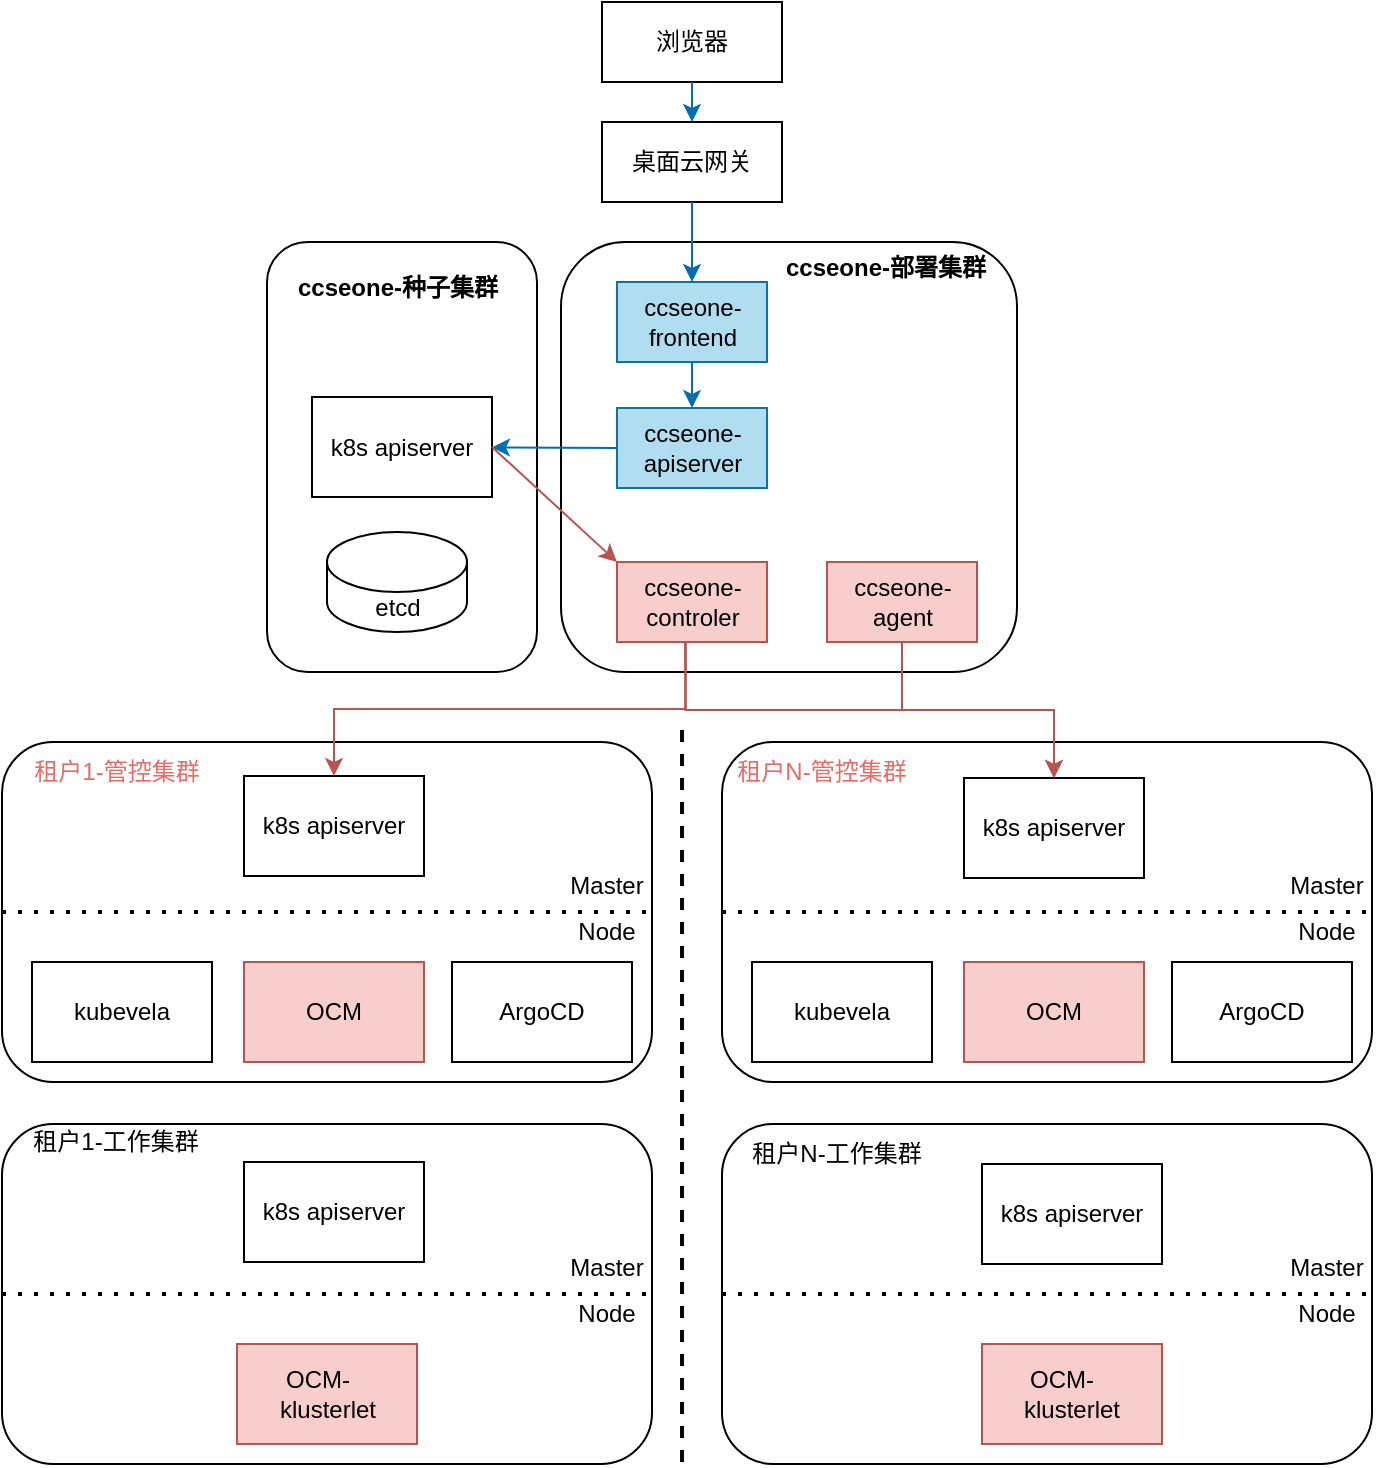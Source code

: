 <mxfile version="21.3.2" type="github">
  <diagram name="第 1 页" id="EIDiARR_dXdDSFOwPV3g">
    <mxGraphModel dx="1647" dy="904" grid="1" gridSize="10" guides="1" tooltips="1" connect="1" arrows="1" fold="1" page="1" pageScale="1" pageWidth="827" pageHeight="1169" math="0" shadow="0">
      <root>
        <mxCell id="0" />
        <mxCell id="1" parent="0" />
        <mxCell id="Lbepsr0fCBMd1BjyCP_6-20" value="" style="rounded=1;whiteSpace=wrap;html=1;" parent="1" vertex="1">
          <mxGeometry x="309.5" y="400" width="228" height="215" as="geometry" />
        </mxCell>
        <mxCell id="Lbepsr0fCBMd1BjyCP_6-4" value="" style="rounded=1;whiteSpace=wrap;html=1;" parent="1" vertex="1">
          <mxGeometry x="162.5" y="400" width="135" height="215" as="geometry" />
        </mxCell>
        <mxCell id="vyqBwXJfIFNPgKrzf0KV-32" value="ccseone-apiserver" style="rounded=0;whiteSpace=wrap;html=1;fillColor=#b1ddf0;strokeColor=#10739e;" parent="1" vertex="1">
          <mxGeometry x="337.5" y="483" width="75" height="40" as="geometry" />
        </mxCell>
        <mxCell id="vyqBwXJfIFNPgKrzf0KV-35" value="ccseone-frontend" style="rounded=0;whiteSpace=wrap;html=1;fillColor=#b1ddf0;strokeColor=#10739e;" parent="1" vertex="1">
          <mxGeometry x="337.5" y="420" width="75" height="40" as="geometry" />
        </mxCell>
        <mxCell id="vyqBwXJfIFNPgKrzf0KV-37" value="" style="endArrow=classic;html=1;rounded=0;strokeColor=#006EAF;" parent="1" source="vyqBwXJfIFNPgKrzf0KV-35" target="vyqBwXJfIFNPgKrzf0KV-32" edge="1">
          <mxGeometry width="50" height="50" relative="1" as="geometry">
            <mxPoint x="652.5" y="530" as="sourcePoint" />
            <mxPoint x="532.5" y="350" as="targetPoint" />
          </mxGeometry>
        </mxCell>
        <mxCell id="vyqBwXJfIFNPgKrzf0KV-40" value="桌面云网关" style="rounded=0;whiteSpace=wrap;html=1;" parent="1" vertex="1">
          <mxGeometry x="330" y="340" width="90" height="40" as="geometry" />
        </mxCell>
        <mxCell id="vyqBwXJfIFNPgKrzf0KV-42" value="" style="endArrow=classic;html=1;rounded=0;exitX=0.5;exitY=1;exitDx=0;exitDy=0;strokeColor=#006EAF;entryX=0.5;entryY=0;entryDx=0;entryDy=0;" parent="1" source="vyqBwXJfIFNPgKrzf0KV-40" target="vyqBwXJfIFNPgKrzf0KV-35" edge="1">
          <mxGeometry width="50" height="50" relative="1" as="geometry">
            <mxPoint x="834" y="200" as="sourcePoint" />
            <mxPoint x="884" y="150" as="targetPoint" />
          </mxGeometry>
        </mxCell>
        <mxCell id="vyqBwXJfIFNPgKrzf0KV-43" value="浏览器" style="rounded=0;whiteSpace=wrap;html=1;" parent="1" vertex="1">
          <mxGeometry x="330" y="280" width="90" height="40" as="geometry" />
        </mxCell>
        <mxCell id="vyqBwXJfIFNPgKrzf0KV-44" value="" style="endArrow=classic;html=1;rounded=0;exitX=0.5;exitY=1;exitDx=0;exitDy=0;strokeColor=#006EAF;" parent="1" source="vyqBwXJfIFNPgKrzf0KV-43" target="vyqBwXJfIFNPgKrzf0KV-40" edge="1">
          <mxGeometry width="50" height="50" relative="1" as="geometry">
            <mxPoint x="774" y="210" as="sourcePoint" />
            <mxPoint x="824" y="160" as="targetPoint" />
          </mxGeometry>
        </mxCell>
        <mxCell id="vyqBwXJfIFNPgKrzf0KV-212" value="ccseone-controler" style="rounded=0;whiteSpace=wrap;html=1;fillColor=#f8cecc;strokeColor=#b85450;" parent="1" vertex="1">
          <mxGeometry x="337.5" y="560" width="75" height="40" as="geometry" />
        </mxCell>
        <mxCell id="vyqBwXJfIFNPgKrzf0KV-240" value="ccseone-agent" style="rounded=0;whiteSpace=wrap;html=1;fillColor=#f8cecc;strokeColor=#b85450;" parent="1" vertex="1">
          <mxGeometry x="442.5" y="560" width="75" height="40" as="geometry" />
        </mxCell>
        <mxCell id="vyqBwXJfIFNPgKrzf0KV-258" value="" style="group" parent="1" vertex="1" connectable="0">
          <mxGeometry x="30" y="650" width="325" height="170" as="geometry" />
        </mxCell>
        <mxCell id="vyqBwXJfIFNPgKrzf0KV-248" value="" style="rounded=1;whiteSpace=wrap;html=1;" parent="vyqBwXJfIFNPgKrzf0KV-258" vertex="1">
          <mxGeometry width="325" height="170" as="geometry" />
        </mxCell>
        <mxCell id="vyqBwXJfIFNPgKrzf0KV-245" value="kubevela" style="rounded=0;whiteSpace=wrap;html=1;" parent="vyqBwXJfIFNPgKrzf0KV-258" vertex="1">
          <mxGeometry x="15" y="110" width="90" height="50" as="geometry" />
        </mxCell>
        <mxCell id="vyqBwXJfIFNPgKrzf0KV-249" value="OCM" style="rounded=0;whiteSpace=wrap;html=1;fillColor=#f8cecc;strokeColor=#b85450;" parent="vyqBwXJfIFNPgKrzf0KV-258" vertex="1">
          <mxGeometry x="121" y="110" width="90" height="50" as="geometry" />
        </mxCell>
        <mxCell id="vyqBwXJfIFNPgKrzf0KV-250" value="ArgoCD" style="rounded=0;whiteSpace=wrap;html=1;" parent="vyqBwXJfIFNPgKrzf0KV-258" vertex="1">
          <mxGeometry x="225" y="110" width="90" height="50" as="geometry" />
        </mxCell>
        <mxCell id="vyqBwXJfIFNPgKrzf0KV-252" value="k8s apiserver" style="rounded=0;whiteSpace=wrap;html=1;" parent="vyqBwXJfIFNPgKrzf0KV-258" vertex="1">
          <mxGeometry x="121" y="17" width="90" height="50" as="geometry" />
        </mxCell>
        <mxCell id="vyqBwXJfIFNPgKrzf0KV-255" value="" style="endArrow=none;dashed=1;html=1;dashPattern=1 3;strokeWidth=2;rounded=0;exitX=0;exitY=0.5;exitDx=0;exitDy=0;entryX=1;entryY=0.5;entryDx=0;entryDy=0;" parent="vyqBwXJfIFNPgKrzf0KV-258" source="vyqBwXJfIFNPgKrzf0KV-248" target="vyqBwXJfIFNPgKrzf0KV-248" edge="1">
          <mxGeometry width="50" height="50" relative="1" as="geometry">
            <mxPoint x="15" y="110" as="sourcePoint" />
            <mxPoint x="345" y="80" as="targetPoint" />
          </mxGeometry>
        </mxCell>
        <mxCell id="vyqBwXJfIFNPgKrzf0KV-256" value="&lt;font color=&quot;#ea6b66&quot;&gt;租户1-管控集群&lt;/font&gt;" style="text;html=1;strokeColor=none;fillColor=none;align=center;verticalAlign=middle;whiteSpace=wrap;rounded=0;" parent="vyqBwXJfIFNPgKrzf0KV-258" vertex="1">
          <mxGeometry x="15" width="85" height="30" as="geometry" />
        </mxCell>
        <mxCell id="vyqBwXJfIFNPgKrzf0KV-257" value="Node" style="text;html=1;strokeColor=none;fillColor=none;align=center;verticalAlign=middle;whiteSpace=wrap;rounded=0;" parent="vyqBwXJfIFNPgKrzf0KV-258" vertex="1">
          <mxGeometry x="280" y="80" width="45" height="30" as="geometry" />
        </mxCell>
        <mxCell id="vyqBwXJfIFNPgKrzf0KV-268" value="Master" style="text;html=1;strokeColor=none;fillColor=none;align=center;verticalAlign=middle;whiteSpace=wrap;rounded=0;" parent="vyqBwXJfIFNPgKrzf0KV-258" vertex="1">
          <mxGeometry x="280" y="63" width="45" height="17" as="geometry" />
        </mxCell>
        <mxCell id="vyqBwXJfIFNPgKrzf0KV-269" value="" style="group" parent="1" vertex="1" connectable="0">
          <mxGeometry x="390" y="650" width="325" height="170" as="geometry" />
        </mxCell>
        <mxCell id="vyqBwXJfIFNPgKrzf0KV-270" value="" style="rounded=1;whiteSpace=wrap;html=1;" parent="vyqBwXJfIFNPgKrzf0KV-269" vertex="1">
          <mxGeometry width="325" height="170" as="geometry" />
        </mxCell>
        <mxCell id="vyqBwXJfIFNPgKrzf0KV-271" value="kubevela" style="rounded=0;whiteSpace=wrap;html=1;" parent="vyqBwXJfIFNPgKrzf0KV-269" vertex="1">
          <mxGeometry x="15" y="110" width="90" height="50" as="geometry" />
        </mxCell>
        <mxCell id="vyqBwXJfIFNPgKrzf0KV-272" value="OCM" style="rounded=0;whiteSpace=wrap;html=1;fillColor=#f8cecc;strokeColor=#b85450;" parent="vyqBwXJfIFNPgKrzf0KV-269" vertex="1">
          <mxGeometry x="121" y="110" width="90" height="50" as="geometry" />
        </mxCell>
        <mxCell id="vyqBwXJfIFNPgKrzf0KV-273" value="ArgoCD" style="rounded=0;whiteSpace=wrap;html=1;" parent="vyqBwXJfIFNPgKrzf0KV-269" vertex="1">
          <mxGeometry x="225" y="110" width="90" height="50" as="geometry" />
        </mxCell>
        <mxCell id="vyqBwXJfIFNPgKrzf0KV-274" value="k8s apiserver" style="rounded=0;whiteSpace=wrap;html=1;" parent="vyqBwXJfIFNPgKrzf0KV-269" vertex="1">
          <mxGeometry x="121" y="18" width="90" height="50" as="geometry" />
        </mxCell>
        <mxCell id="vyqBwXJfIFNPgKrzf0KV-275" value="" style="endArrow=none;dashed=1;html=1;dashPattern=1 3;strokeWidth=2;rounded=0;exitX=0;exitY=0.5;exitDx=0;exitDy=0;entryX=1;entryY=0.5;entryDx=0;entryDy=0;" parent="vyqBwXJfIFNPgKrzf0KV-269" source="vyqBwXJfIFNPgKrzf0KV-270" target="vyqBwXJfIFNPgKrzf0KV-270" edge="1">
          <mxGeometry width="50" height="50" relative="1" as="geometry">
            <mxPoint x="15" y="110" as="sourcePoint" />
            <mxPoint x="345" y="80" as="targetPoint" />
          </mxGeometry>
        </mxCell>
        <mxCell id="vyqBwXJfIFNPgKrzf0KV-276" value="&lt;font color=&quot;#ea6b66&quot;&gt;租户N-管控集群&lt;/font&gt;" style="text;html=1;strokeColor=none;fillColor=none;align=center;verticalAlign=middle;whiteSpace=wrap;rounded=0;" parent="vyqBwXJfIFNPgKrzf0KV-269" vertex="1">
          <mxGeometry width="100" height="30" as="geometry" />
        </mxCell>
        <mxCell id="vyqBwXJfIFNPgKrzf0KV-277" value="Node" style="text;html=1;strokeColor=none;fillColor=none;align=center;verticalAlign=middle;whiteSpace=wrap;rounded=0;" parent="vyqBwXJfIFNPgKrzf0KV-269" vertex="1">
          <mxGeometry x="280" y="80" width="45" height="30" as="geometry" />
        </mxCell>
        <mxCell id="vyqBwXJfIFNPgKrzf0KV-278" value="Master" style="text;html=1;strokeColor=none;fillColor=none;align=center;verticalAlign=middle;whiteSpace=wrap;rounded=0;" parent="vyqBwXJfIFNPgKrzf0KV-269" vertex="1">
          <mxGeometry x="280" y="63" width="45" height="17" as="geometry" />
        </mxCell>
        <mxCell id="vyqBwXJfIFNPgKrzf0KV-289" value="" style="group" parent="1" vertex="1" connectable="0">
          <mxGeometry x="390" y="841" width="325" height="170" as="geometry" />
        </mxCell>
        <mxCell id="vyqBwXJfIFNPgKrzf0KV-290" value="" style="rounded=1;whiteSpace=wrap;html=1;" parent="vyqBwXJfIFNPgKrzf0KV-289" vertex="1">
          <mxGeometry width="325" height="170" as="geometry" />
        </mxCell>
        <mxCell id="vyqBwXJfIFNPgKrzf0KV-295" value="" style="endArrow=none;dashed=1;html=1;dashPattern=1 3;strokeWidth=2;rounded=0;exitX=0;exitY=0.5;exitDx=0;exitDy=0;entryX=1;entryY=0.5;entryDx=0;entryDy=0;" parent="vyqBwXJfIFNPgKrzf0KV-289" source="vyqBwXJfIFNPgKrzf0KV-290" target="vyqBwXJfIFNPgKrzf0KV-290" edge="1">
          <mxGeometry width="50" height="50" relative="1" as="geometry">
            <mxPoint x="15" y="110" as="sourcePoint" />
            <mxPoint x="345" y="80" as="targetPoint" />
          </mxGeometry>
        </mxCell>
        <mxCell id="vyqBwXJfIFNPgKrzf0KV-296" value="租户N-工作集群" style="text;html=1;strokeColor=none;fillColor=none;align=center;verticalAlign=middle;whiteSpace=wrap;rounded=0;" parent="vyqBwXJfIFNPgKrzf0KV-289" vertex="1">
          <mxGeometry x="10" width="95" height="30" as="geometry" />
        </mxCell>
        <mxCell id="vyqBwXJfIFNPgKrzf0KV-297" value="Node" style="text;html=1;strokeColor=none;fillColor=none;align=center;verticalAlign=middle;whiteSpace=wrap;rounded=0;" parent="vyqBwXJfIFNPgKrzf0KV-289" vertex="1">
          <mxGeometry x="280" y="80" width="45" height="30" as="geometry" />
        </mxCell>
        <mxCell id="vyqBwXJfIFNPgKrzf0KV-298" value="Master" style="text;html=1;strokeColor=none;fillColor=none;align=center;verticalAlign=middle;whiteSpace=wrap;rounded=0;" parent="vyqBwXJfIFNPgKrzf0KV-289" vertex="1">
          <mxGeometry x="280" y="63" width="45" height="17" as="geometry" />
        </mxCell>
        <mxCell id="0XCp4ZdSOhWh_M38Wlkv-5" value="k8s apiserver" style="rounded=0;whiteSpace=wrap;html=1;" parent="vyqBwXJfIFNPgKrzf0KV-289" vertex="1">
          <mxGeometry x="130" y="20" width="90" height="50" as="geometry" />
        </mxCell>
        <mxCell id="0XCp4ZdSOhWh_M38Wlkv-12" value="OCM-&amp;nbsp; &amp;nbsp; klusterlet" style="rounded=0;whiteSpace=wrap;html=1;fillColor=#f8cecc;strokeColor=#b85450;" parent="vyqBwXJfIFNPgKrzf0KV-289" vertex="1">
          <mxGeometry x="130" y="110" width="90" height="50" as="geometry" />
        </mxCell>
        <mxCell id="vyqBwXJfIFNPgKrzf0KV-300" value="" style="endArrow=none;html=1;rounded=0;dashed=1;strokeWidth=2;" parent="1" edge="1">
          <mxGeometry width="50" height="50" relative="1" as="geometry">
            <mxPoint x="370" y="1010" as="sourcePoint" />
            <mxPoint x="370" y="640" as="targetPoint" />
          </mxGeometry>
        </mxCell>
        <mxCell id="0XCp4ZdSOhWh_M38Wlkv-1" value="" style="endArrow=classic;html=1;rounded=0;entryX=0.5;entryY=0;entryDx=0;entryDy=0;exitX=0.459;exitY=1.001;exitDx=0;exitDy=0;exitPerimeter=0;fillColor=#f8cecc;strokeColor=#b85450;edgeStyle=orthogonalEdgeStyle;" parent="1" source="vyqBwXJfIFNPgKrzf0KV-212" target="vyqBwXJfIFNPgKrzf0KV-252" edge="1">
          <mxGeometry width="50" height="50" relative="1" as="geometry">
            <mxPoint x="420" y="570" as="sourcePoint" />
            <mxPoint x="360" y="590" as="targetPoint" />
          </mxGeometry>
        </mxCell>
        <mxCell id="0XCp4ZdSOhWh_M38Wlkv-2" value="" style="endArrow=classic;html=1;rounded=0;entryX=0.5;entryY=0;entryDx=0;entryDy=0;exitX=0.454;exitY=1.001;exitDx=0;exitDy=0;exitPerimeter=0;fillColor=#f8cecc;strokeColor=#b85450;edgeStyle=orthogonalEdgeStyle;" parent="1" source="vyqBwXJfIFNPgKrzf0KV-212" target="vyqBwXJfIFNPgKrzf0KV-274" edge="1">
          <mxGeometry width="50" height="50" relative="1" as="geometry">
            <mxPoint x="420" y="560" as="sourcePoint" />
            <mxPoint x="206" y="670" as="targetPoint" />
          </mxGeometry>
        </mxCell>
        <mxCell id="vyqBwXJfIFNPgKrzf0KV-280" value="" style="rounded=1;whiteSpace=wrap;html=1;" parent="1" vertex="1">
          <mxGeometry x="30" y="841" width="325" height="170" as="geometry" />
        </mxCell>
        <mxCell id="vyqBwXJfIFNPgKrzf0KV-285" value="" style="endArrow=none;dashed=1;html=1;dashPattern=1 3;strokeWidth=2;rounded=0;exitX=0;exitY=0.5;exitDx=0;exitDy=0;entryX=1;entryY=0.5;entryDx=0;entryDy=0;" parent="1" source="vyqBwXJfIFNPgKrzf0KV-280" target="vyqBwXJfIFNPgKrzf0KV-280" edge="1">
          <mxGeometry width="50" height="50" relative="1" as="geometry">
            <mxPoint x="45" y="951" as="sourcePoint" />
            <mxPoint x="375" y="921" as="targetPoint" />
          </mxGeometry>
        </mxCell>
        <mxCell id="vyqBwXJfIFNPgKrzf0KV-286" value="租户1-工作集群" style="text;html=1;strokeColor=none;fillColor=none;align=center;verticalAlign=middle;whiteSpace=wrap;rounded=0;" parent="1" vertex="1">
          <mxGeometry x="42.5" y="840" width="87.5" height="20" as="geometry" />
        </mxCell>
        <mxCell id="vyqBwXJfIFNPgKrzf0KV-287" value="Node" style="text;html=1;strokeColor=none;fillColor=none;align=center;verticalAlign=middle;whiteSpace=wrap;rounded=0;" parent="1" vertex="1">
          <mxGeometry x="310" y="921" width="45" height="30" as="geometry" />
        </mxCell>
        <mxCell id="vyqBwXJfIFNPgKrzf0KV-288" value="Master" style="text;html=1;strokeColor=none;fillColor=none;align=center;verticalAlign=middle;whiteSpace=wrap;rounded=0;" parent="1" vertex="1">
          <mxGeometry x="310" y="904" width="45" height="17" as="geometry" />
        </mxCell>
        <mxCell id="0XCp4ZdSOhWh_M38Wlkv-3" value="k8s apiserver" style="rounded=0;whiteSpace=wrap;html=1;" parent="1" vertex="1">
          <mxGeometry x="151" y="860" width="90" height="50" as="geometry" />
        </mxCell>
        <mxCell id="0XCp4ZdSOhWh_M38Wlkv-13" value="OCM-&amp;nbsp; &amp;nbsp; klusterlet" style="rounded=0;whiteSpace=wrap;html=1;fillColor=#f8cecc;strokeColor=#b85450;" parent="1" vertex="1">
          <mxGeometry x="147.5" y="951" width="90" height="50" as="geometry" />
        </mxCell>
        <mxCell id="Lbepsr0fCBMd1BjyCP_6-8" value="k8s apiserver" style="rounded=0;whiteSpace=wrap;html=1;" parent="1" vertex="1">
          <mxGeometry x="185" y="477.5" width="90" height="50" as="geometry" />
        </mxCell>
        <mxCell id="Lbepsr0fCBMd1BjyCP_6-10" value="&lt;b style=&quot;border-color: var(--border-color); font-size: 12px;&quot;&gt;ccseone-种子集群&lt;/b&gt;" style="text;html=1;strokeColor=none;fillColor=none;align=center;verticalAlign=middle;whiteSpace=wrap;rounded=0;fontSize=12;" parent="1" vertex="1">
          <mxGeometry x="162.5" y="410" width="130" height="25" as="geometry" />
        </mxCell>
        <mxCell id="Lbepsr0fCBMd1BjyCP_6-14" value="etcd" style="shape=cylinder3;whiteSpace=wrap;html=1;boundedLbl=1;backgroundOutline=1;size=15;" parent="1" vertex="1">
          <mxGeometry x="192.5" y="545" width="70" height="50" as="geometry" />
        </mxCell>
        <mxCell id="Lbepsr0fCBMd1BjyCP_6-18" value="" style="endArrow=classic;html=1;rounded=0;strokeColor=#006EAF;exitX=0;exitY=0.5;exitDx=0;exitDy=0;" parent="1" source="vyqBwXJfIFNPgKrzf0KV-32" target="Lbepsr0fCBMd1BjyCP_6-8" edge="1">
          <mxGeometry width="50" height="50" relative="1" as="geometry">
            <mxPoint x="477.5" y="510" as="sourcePoint" />
            <mxPoint x="422.5" y="510" as="targetPoint" />
          </mxGeometry>
        </mxCell>
        <mxCell id="Lbepsr0fCBMd1BjyCP_6-19" value="" style="endArrow=classic;html=1;rounded=0;entryX=0;entryY=0;entryDx=0;entryDy=0;exitX=1;exitY=0.5;exitDx=0;exitDy=0;fillColor=#f8cecc;strokeColor=#b85450;" parent="1" source="Lbepsr0fCBMd1BjyCP_6-8" target="vyqBwXJfIFNPgKrzf0KV-212" edge="1">
          <mxGeometry width="50" height="50" relative="1" as="geometry">
            <mxPoint x="422.5" y="590" as="sourcePoint" />
            <mxPoint x="484.5" y="589" as="targetPoint" />
          </mxGeometry>
        </mxCell>
        <mxCell id="Lbepsr0fCBMd1BjyCP_6-21" value="" style="endArrow=classic;html=1;rounded=0;entryX=0.5;entryY=0;entryDx=0;entryDy=0;exitX=0.5;exitY=1;exitDx=0;exitDy=0;fillColor=#f8cecc;strokeColor=#b85450;edgeStyle=orthogonalEdgeStyle;" parent="1" source="vyqBwXJfIFNPgKrzf0KV-240" target="vyqBwXJfIFNPgKrzf0KV-274" edge="1">
          <mxGeometry width="50" height="50" relative="1" as="geometry">
            <mxPoint x="382" y="610" as="sourcePoint" />
            <mxPoint x="566" y="670" as="targetPoint" />
          </mxGeometry>
        </mxCell>
        <mxCell id="aOb2zwL9PNzxbykb68Ox-1" value="&lt;b style=&quot;border-color: var(--border-color); font-size: 12px;&quot;&gt;ccseone-部署集群&lt;/b&gt;" style="text;html=1;strokeColor=none;fillColor=none;align=center;verticalAlign=middle;whiteSpace=wrap;rounded=0;fontSize=12;" vertex="1" parent="1">
          <mxGeometry x="407" y="400" width="130" height="25" as="geometry" />
        </mxCell>
      </root>
    </mxGraphModel>
  </diagram>
</mxfile>
